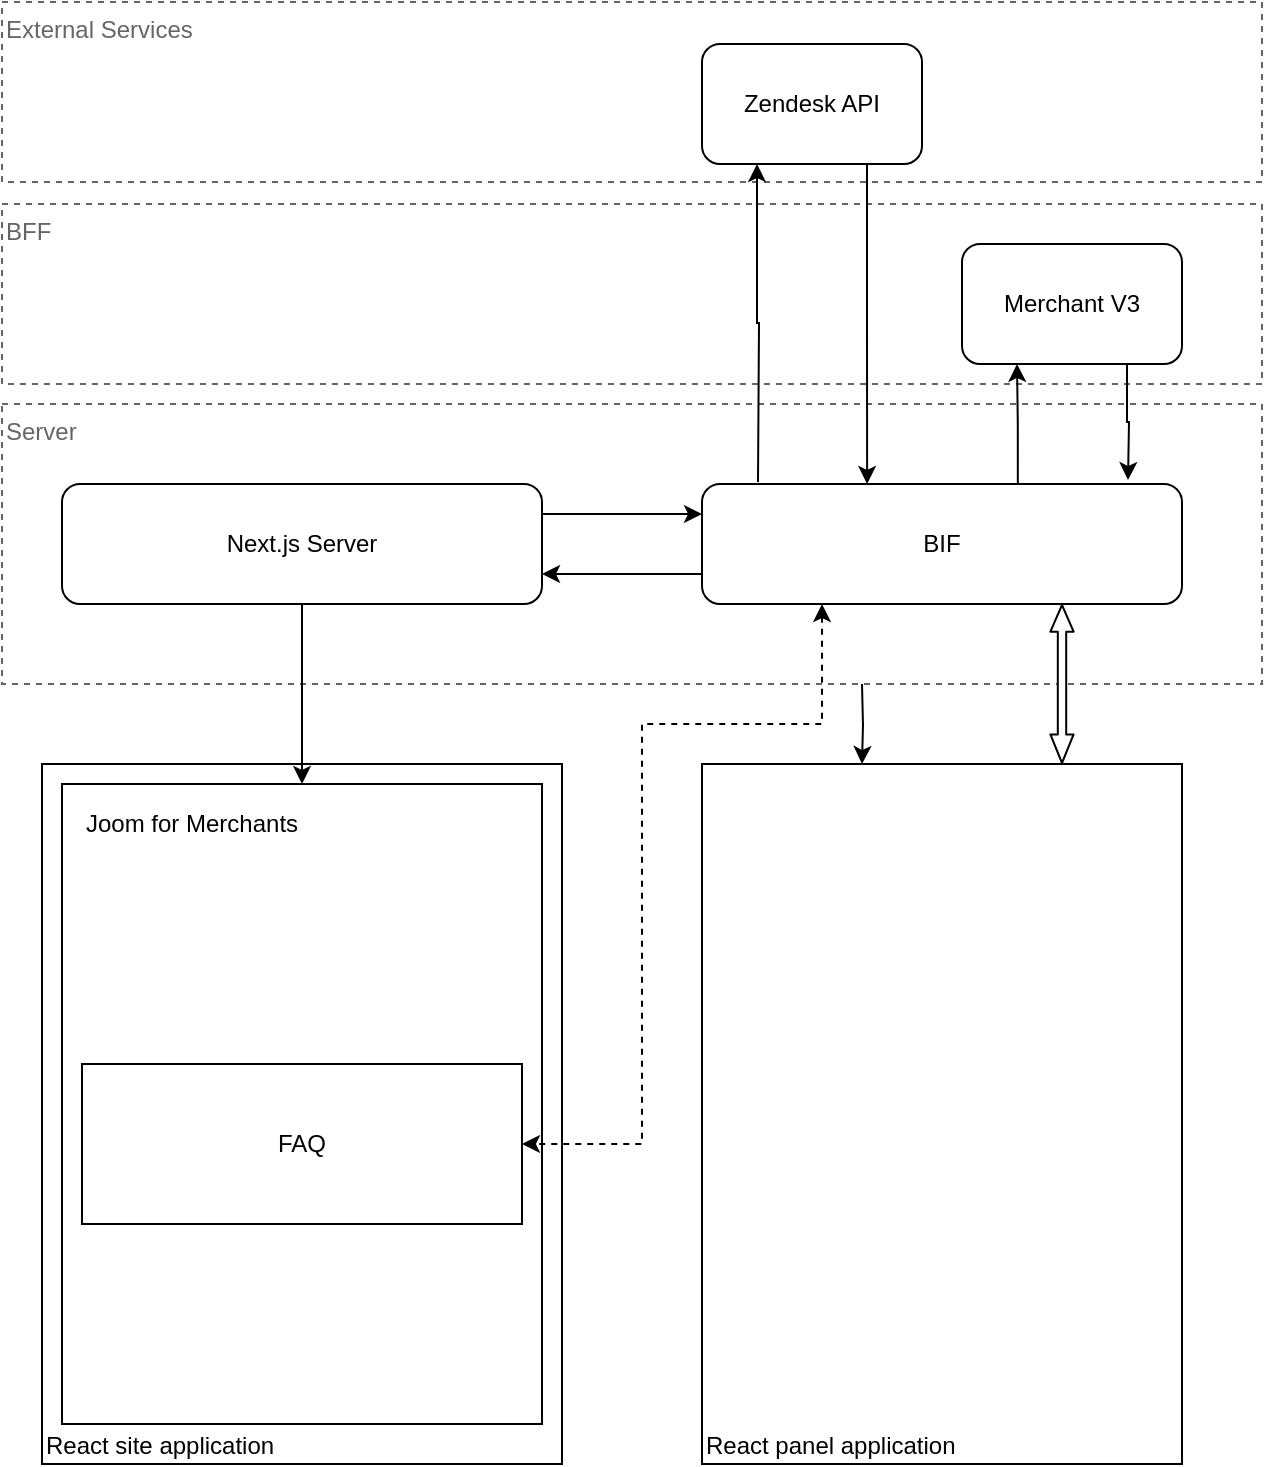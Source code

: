 <mxfile version="14.7.9" type="github">
  <diagram id="DSSoJJGQB_0jT_FpW2hz" name="Page-1">
    <mxGraphModel dx="1426" dy="2058" grid="1" gridSize="10" guides="1" tooltips="1" connect="1" arrows="1" fold="1" page="1" pageScale="1" pageWidth="827" pageHeight="1169" math="0" shadow="0">
      <root>
        <mxCell id="0" />
        <mxCell id="1" parent="0" />
        <mxCell id="0bLyO6hEo1IjD0arP0Xv-29" value="External Services" style="rounded=0;whiteSpace=wrap;html=1;align=left;verticalAlign=top;fontColor=#666666;strokeColor=#666666;dashed=1;" vertex="1" parent="1">
          <mxGeometry x="90" y="-231" width="630" height="90" as="geometry" />
        </mxCell>
        <mxCell id="0bLyO6hEo1IjD0arP0Xv-28" value="BFF" style="rounded=0;whiteSpace=wrap;html=1;align=left;verticalAlign=top;fontColor=#666666;strokeColor=#666666;dashed=1;" vertex="1" parent="1">
          <mxGeometry x="90" y="-130" width="630" height="90" as="geometry" />
        </mxCell>
        <mxCell id="0bLyO6hEo1IjD0arP0Xv-27" value="Server" style="rounded=0;whiteSpace=wrap;html=1;align=left;verticalAlign=top;fontColor=#666666;strokeColor=#666666;dashed=1;" vertex="1" parent="1">
          <mxGeometry x="90" y="-30" width="630" height="140" as="geometry" />
        </mxCell>
        <mxCell id="0bLyO6hEo1IjD0arP0Xv-15" value="React site application" style="rounded=0;whiteSpace=wrap;html=1;align=left;verticalAlign=bottom;" vertex="1" parent="1">
          <mxGeometry x="110" y="150" width="260" height="350" as="geometry" />
        </mxCell>
        <mxCell id="0bLyO6hEo1IjD0arP0Xv-1" value="" style="rounded=0;whiteSpace=wrap;html=1;" vertex="1" parent="1">
          <mxGeometry x="120" y="160" width="240" height="320" as="geometry" />
        </mxCell>
        <mxCell id="0bLyO6hEo1IjD0arP0Xv-2" value="Joom for Merchants" style="text;html=1;strokeColor=none;fillColor=none;align=left;verticalAlign=middle;whiteSpace=wrap;rounded=0;" vertex="1" parent="1">
          <mxGeometry x="130" y="170" width="140" height="20" as="geometry" />
        </mxCell>
        <mxCell id="0bLyO6hEo1IjD0arP0Xv-3" value="FAQ" style="rounded=0;whiteSpace=wrap;html=1;align=center;" vertex="1" parent="1">
          <mxGeometry x="130" y="300" width="220" height="80" as="geometry" />
        </mxCell>
        <mxCell id="0bLyO6hEo1IjD0arP0Xv-5" style="edgeStyle=orthogonalEdgeStyle;rounded=0;orthogonalLoop=1;jettySize=auto;html=1;" edge="1" parent="1" source="0bLyO6hEo1IjD0arP0Xv-4" target="0bLyO6hEo1IjD0arP0Xv-1">
          <mxGeometry relative="1" as="geometry" />
        </mxCell>
        <mxCell id="0bLyO6hEo1IjD0arP0Xv-8" style="edgeStyle=orthogonalEdgeStyle;rounded=0;orthogonalLoop=1;jettySize=auto;html=1;entryX=0;entryY=0.25;entryDx=0;entryDy=0;exitX=1;exitY=0.25;exitDx=0;exitDy=0;" edge="1" parent="1" source="0bLyO6hEo1IjD0arP0Xv-4" target="0bLyO6hEo1IjD0arP0Xv-7">
          <mxGeometry relative="1" as="geometry" />
        </mxCell>
        <mxCell id="0bLyO6hEo1IjD0arP0Xv-4" value="Next.js Server" style="rounded=1;whiteSpace=wrap;html=1;align=center;" vertex="1" parent="1">
          <mxGeometry x="120" y="10" width="240" height="60" as="geometry" />
        </mxCell>
        <mxCell id="0bLyO6hEo1IjD0arP0Xv-9" style="edgeStyle=orthogonalEdgeStyle;rounded=0;orthogonalLoop=1;jettySize=auto;html=1;entryX=1;entryY=0.75;entryDx=0;entryDy=0;exitX=0;exitY=0.75;exitDx=0;exitDy=0;" edge="1" parent="1" source="0bLyO6hEo1IjD0arP0Xv-7" target="0bLyO6hEo1IjD0arP0Xv-4">
          <mxGeometry relative="1" as="geometry" />
        </mxCell>
        <mxCell id="0bLyO6hEo1IjD0arP0Xv-11" style="edgeStyle=orthogonalEdgeStyle;rounded=0;orthogonalLoop=1;jettySize=auto;html=1;entryX=0.25;entryY=1;entryDx=0;entryDy=0;" edge="1" parent="1" target="0bLyO6hEo1IjD0arP0Xv-10">
          <mxGeometry relative="1" as="geometry">
            <mxPoint x="468" y="9" as="sourcePoint" />
          </mxGeometry>
        </mxCell>
        <mxCell id="0bLyO6hEo1IjD0arP0Xv-19" style="edgeStyle=orthogonalEdgeStyle;rounded=0;orthogonalLoop=1;jettySize=auto;html=1;entryX=1;entryY=0.5;entryDx=0;entryDy=0;exitX=0.25;exitY=1;exitDx=0;exitDy=0;dashed=1;startArrow=classic;startFill=1;" edge="1" parent="1" source="0bLyO6hEo1IjD0arP0Xv-7" target="0bLyO6hEo1IjD0arP0Xv-3">
          <mxGeometry relative="1" as="geometry">
            <Array as="points">
              <mxPoint x="500" y="130" />
              <mxPoint x="410" y="130" />
              <mxPoint x="410" y="340" />
            </Array>
          </mxGeometry>
        </mxCell>
        <mxCell id="0bLyO6hEo1IjD0arP0Xv-22" style="edgeStyle=orthogonalEdgeStyle;rounded=0;orthogonalLoop=1;jettySize=auto;html=1;entryX=0.5;entryY=0;entryDx=0;entryDy=0;" edge="1" parent="1">
          <mxGeometry relative="1" as="geometry">
            <mxPoint x="520" y="110" as="sourcePoint" />
            <mxPoint x="520" y="150" as="targetPoint" />
          </mxGeometry>
        </mxCell>
        <mxCell id="0bLyO6hEo1IjD0arP0Xv-25" style="edgeStyle=orthogonalEdgeStyle;rounded=0;orthogonalLoop=1;jettySize=auto;html=1;entryX=0.25;entryY=1;entryDx=0;entryDy=0;exitX=0.658;exitY=0;exitDx=0;exitDy=0;exitPerimeter=0;" edge="1" parent="1" source="0bLyO6hEo1IjD0arP0Xv-7" target="0bLyO6hEo1IjD0arP0Xv-23">
          <mxGeometry relative="1" as="geometry" />
        </mxCell>
        <mxCell id="0bLyO6hEo1IjD0arP0Xv-7" value="BIF" style="rounded=1;whiteSpace=wrap;html=1;align=center;" vertex="1" parent="1">
          <mxGeometry x="440" y="10" width="240" height="60" as="geometry" />
        </mxCell>
        <mxCell id="0bLyO6hEo1IjD0arP0Xv-12" style="edgeStyle=orthogonalEdgeStyle;rounded=0;orthogonalLoop=1;jettySize=auto;html=1;entryX=0.344;entryY=0;entryDx=0;entryDy=0;exitX=0.75;exitY=1;exitDx=0;exitDy=0;entryPerimeter=0;" edge="1" parent="1" source="0bLyO6hEo1IjD0arP0Xv-10" target="0bLyO6hEo1IjD0arP0Xv-7">
          <mxGeometry relative="1" as="geometry" />
        </mxCell>
        <mxCell id="0bLyO6hEo1IjD0arP0Xv-10" value="Zendesk API" style="rounded=1;whiteSpace=wrap;html=1;align=center;" vertex="1" parent="1">
          <mxGeometry x="440" y="-210" width="110" height="60" as="geometry" />
        </mxCell>
        <mxCell id="0bLyO6hEo1IjD0arP0Xv-20" value="React panel application" style="rounded=0;whiteSpace=wrap;html=1;align=left;verticalAlign=bottom;" vertex="1" parent="1">
          <mxGeometry x="440" y="150" width="240" height="350" as="geometry" />
        </mxCell>
        <mxCell id="0bLyO6hEo1IjD0arP0Xv-26" style="edgeStyle=orthogonalEdgeStyle;rounded=0;orthogonalLoop=1;jettySize=auto;html=1;exitX=0.75;exitY=1;exitDx=0;exitDy=0;" edge="1" parent="1" source="0bLyO6hEo1IjD0arP0Xv-23">
          <mxGeometry relative="1" as="geometry">
            <mxPoint x="653" y="8" as="targetPoint" />
          </mxGeometry>
        </mxCell>
        <mxCell id="0bLyO6hEo1IjD0arP0Xv-23" value="Merchant V3" style="rounded=1;whiteSpace=wrap;html=1;align=center;" vertex="1" parent="1">
          <mxGeometry x="570" y="-110" width="110" height="60" as="geometry" />
        </mxCell>
        <mxCell id="0bLyO6hEo1IjD0arP0Xv-30" value="" style="shape=flexArrow;endArrow=classic;startArrow=classic;html=1;fontColor=#666666;entryX=0.75;entryY=1;entryDx=0;entryDy=0;exitX=0.75;exitY=0;exitDx=0;exitDy=0;fillColor=#ffffff;width=4.194;startSize=4.431;startWidth=6.42;endWidth=6.42;endSize=4.118;" edge="1" parent="1" source="0bLyO6hEo1IjD0arP0Xv-20" target="0bLyO6hEo1IjD0arP0Xv-7">
          <mxGeometry width="100" height="100" relative="1" as="geometry">
            <mxPoint x="610" y="240" as="sourcePoint" />
            <mxPoint x="710" y="140" as="targetPoint" />
          </mxGeometry>
        </mxCell>
      </root>
    </mxGraphModel>
  </diagram>
</mxfile>
